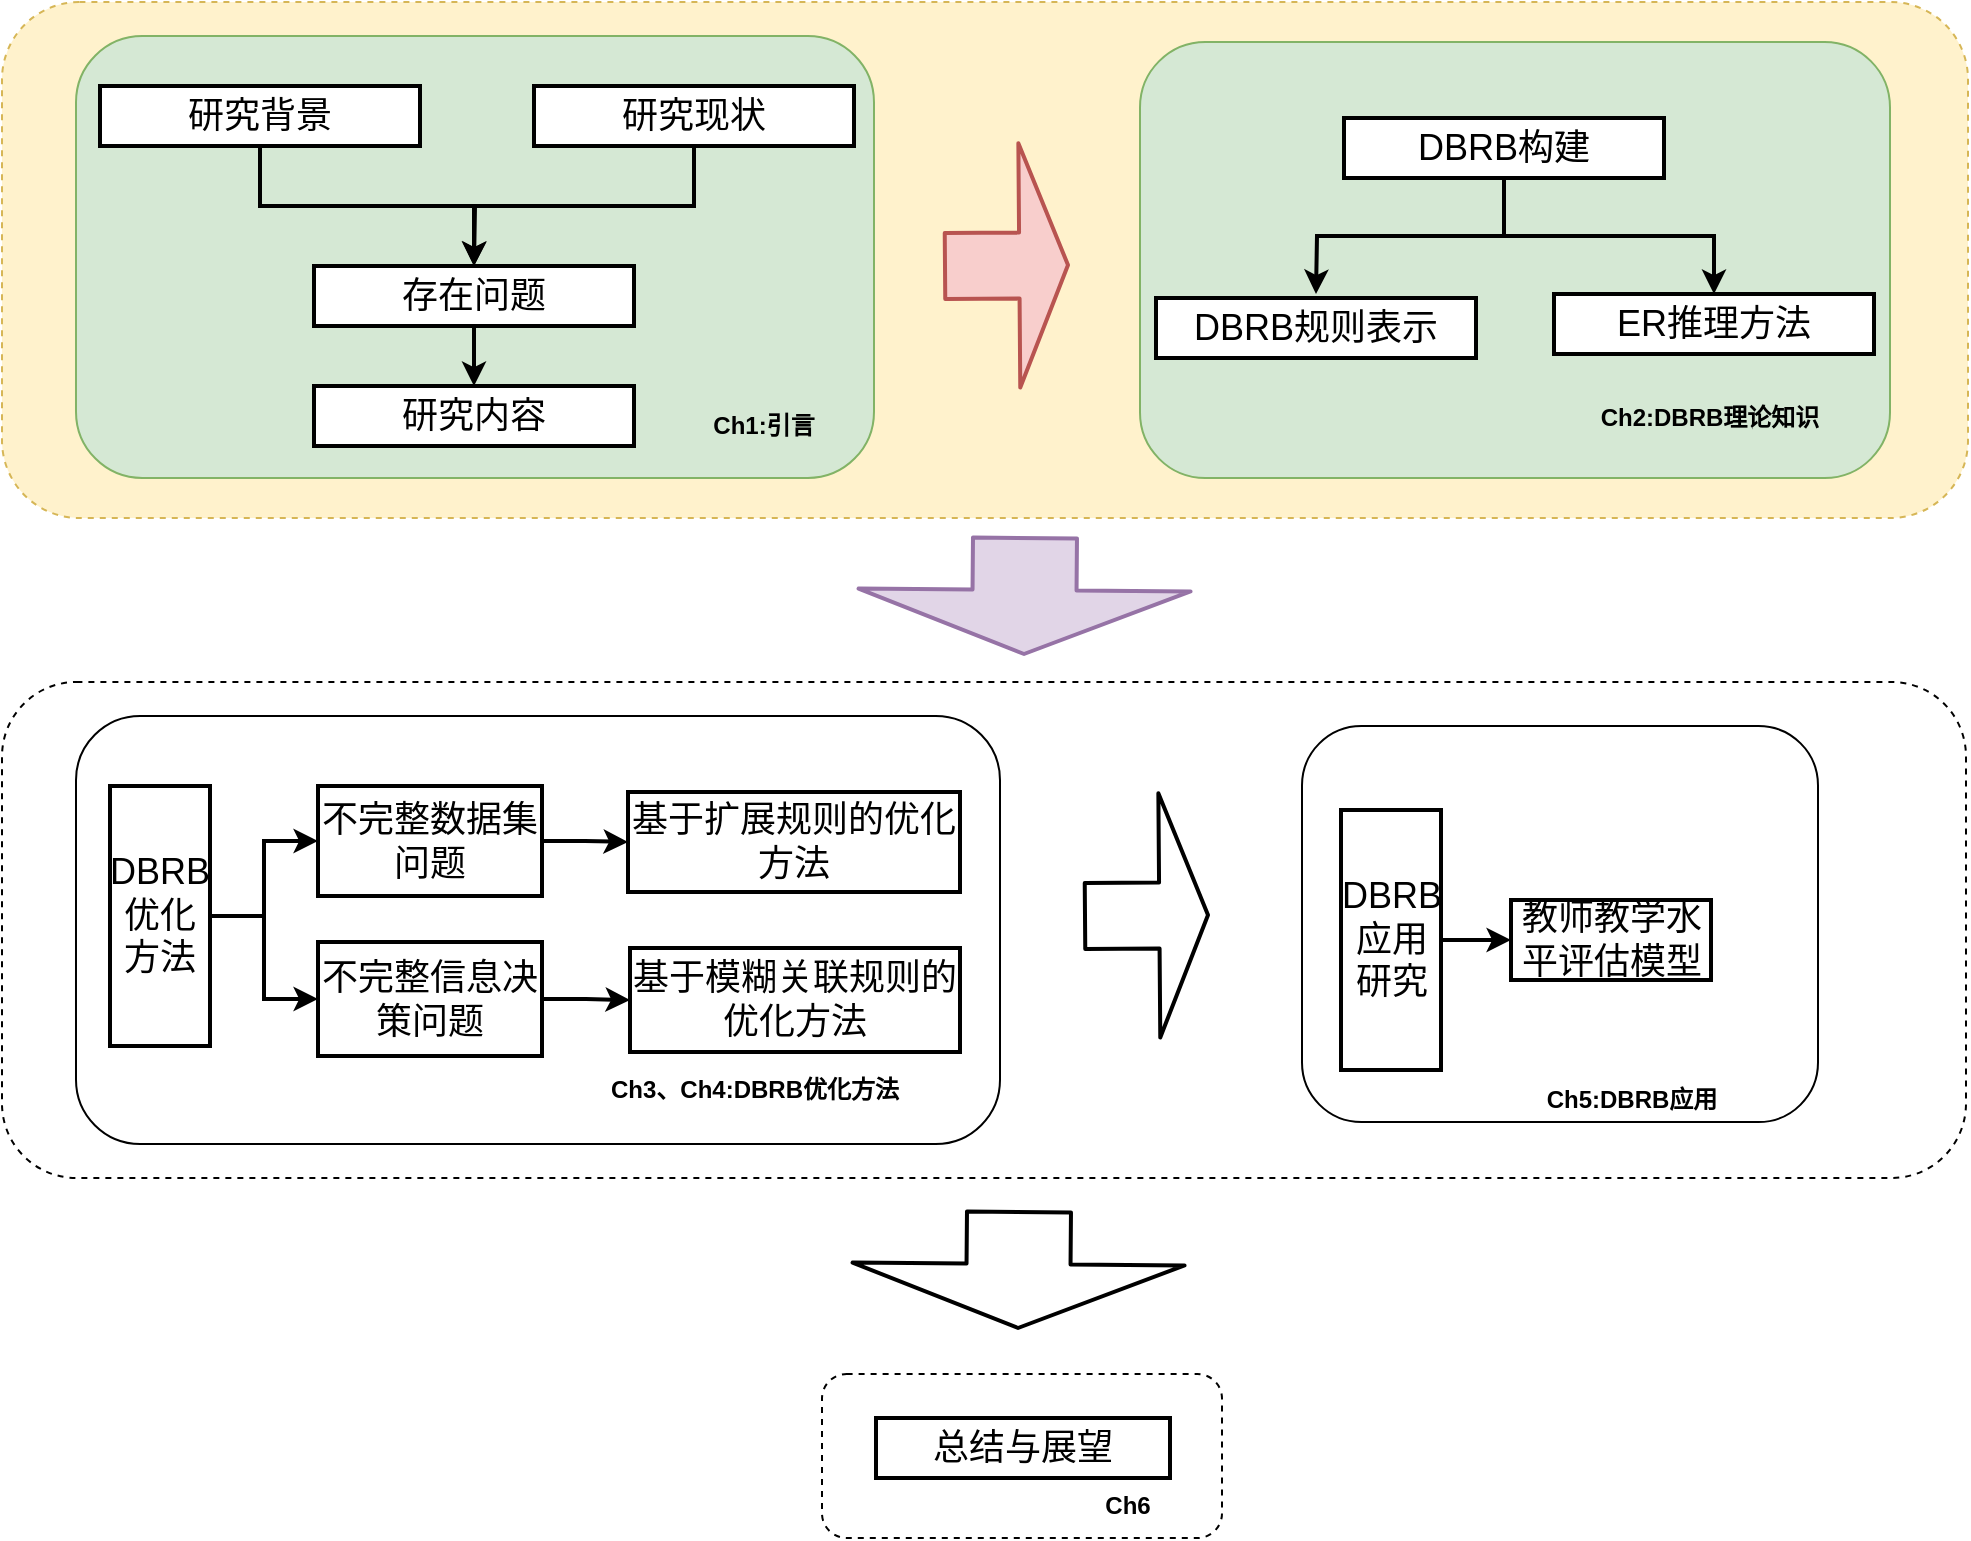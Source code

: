 <mxfile version="10.9.5" type="device"><diagram id="qq9IIst0aOwGEPzOQKkX" name="第 1 页"><mxGraphModel dx="2160" dy="864" grid="0" gridSize="10" guides="1" tooltips="0" connect="1" arrows="1" fold="1" page="0" pageScale="1" pageWidth="827" pageHeight="1169" math="0" shadow="0"><root><mxCell id="0"/><mxCell id="1" parent="0"/><mxCell id="xS4N3xah1MrT-vC0WL5F-6" value="" style="rounded=1;whiteSpace=wrap;html=1;dashed=1;" parent="1" vertex="1"><mxGeometry x="-452" y="374" width="982" height="248" as="geometry"/></mxCell><mxCell id="xS4N3xah1MrT-vC0WL5F-5" value="" style="rounded=1;whiteSpace=wrap;html=1;dashed=1;fillColor=#fff2cc;strokeColor=#d6b656;" parent="1" vertex="1"><mxGeometry x="-452" y="34" width="983" height="258" as="geometry"/></mxCell><mxCell id="i98yP15VO60Z1yROupez-50" value="" style="rounded=1;whiteSpace=wrap;html=1;shadow=0;strokeWidth=1;dashed=1;" parent="1" vertex="1"><mxGeometry x="-42" y="720" width="200" height="82" as="geometry"/></mxCell><mxCell id="i98yP15VO60Z1yROupez-45" value="" style="rounded=1;whiteSpace=wrap;html=1;shadow=0;" parent="1" vertex="1"><mxGeometry x="198" y="396" width="258" height="198" as="geometry"/></mxCell><mxCell id="i98yP15VO60Z1yROupez-36" value="" style="rounded=1;whiteSpace=wrap;html=1;shadow=0;" parent="1" vertex="1"><mxGeometry x="-415" y="391" width="462" height="214" as="geometry"/></mxCell><mxCell id="i98yP15VO60Z1yROupez-22" value="" style="rounded=1;whiteSpace=wrap;html=1;shadow=0;fillColor=#d5e8d4;strokeColor=#82b366;" parent="1" vertex="1"><mxGeometry x="117" y="54" width="375" height="218" as="geometry"/></mxCell><mxCell id="i98yP15VO60Z1yROupez-13" value="" style="rounded=1;whiteSpace=wrap;html=1;shadow=0;fillColor=#d5e8d4;strokeColor=#82b366;" parent="1" vertex="1"><mxGeometry x="-415" y="51" width="399" height="221" as="geometry"/></mxCell><mxCell id="i98yP15VO60Z1yROupez-8" style="edgeStyle=orthogonalEdgeStyle;rounded=0;orthogonalLoop=1;jettySize=auto;html=1;exitX=0.5;exitY=1;exitDx=0;exitDy=0;entryX=0.5;entryY=0;entryDx=0;entryDy=0;strokeWidth=2;" parent="1" source="i98yP15VO60Z1yROupez-1" target="i98yP15VO60Z1yROupez-4" edge="1"><mxGeometry relative="1" as="geometry"/></mxCell><mxCell id="i98yP15VO60Z1yROupez-1" value="&lt;font style=&quot;font-size: 18px&quot;&gt;研究背景&lt;/font&gt;" style="rounded=0;whiteSpace=wrap;html=1;strokeWidth=2;" parent="1" vertex="1"><mxGeometry x="-403" y="76" width="160" height="30" as="geometry"/></mxCell><mxCell id="i98yP15VO60Z1yROupez-9" style="edgeStyle=orthogonalEdgeStyle;rounded=0;orthogonalLoop=1;jettySize=auto;html=1;exitX=0.5;exitY=1;exitDx=0;exitDy=0;strokeWidth=2;" parent="1" source="i98yP15VO60Z1yROupez-2" edge="1"><mxGeometry relative="1" as="geometry"><mxPoint x="-216" y="166" as="targetPoint"/></mxGeometry></mxCell><mxCell id="i98yP15VO60Z1yROupez-2" value="&lt;font style=&quot;font-size: 18px&quot;&gt;研究现状&lt;/font&gt;" style="rounded=0;whiteSpace=wrap;html=1;strokeWidth=2;" parent="1" vertex="1"><mxGeometry x="-186" y="76" width="160" height="30" as="geometry"/></mxCell><mxCell id="i98yP15VO60Z1yROupez-10" style="edgeStyle=orthogonalEdgeStyle;rounded=0;orthogonalLoop=1;jettySize=auto;html=1;exitX=0.5;exitY=1;exitDx=0;exitDy=0;entryX=0.5;entryY=0;entryDx=0;entryDy=0;strokeWidth=2;" parent="1" source="i98yP15VO60Z1yROupez-4" target="i98yP15VO60Z1yROupez-5" edge="1"><mxGeometry relative="1" as="geometry"/></mxCell><mxCell id="i98yP15VO60Z1yROupez-4" value="&lt;font style=&quot;font-size: 18px&quot;&gt;存在问题&lt;/font&gt;" style="rounded=0;whiteSpace=wrap;html=1;strokeWidth=2;" parent="1" vertex="1"><mxGeometry x="-296" y="166" width="160" height="30" as="geometry"/></mxCell><mxCell id="i98yP15VO60Z1yROupez-5" value="&lt;span style=&quot;font-size: 18px&quot;&gt;研究内容&lt;/span&gt;" style="rounded=0;whiteSpace=wrap;html=1;strokeWidth=2;" parent="1" vertex="1"><mxGeometry x="-296" y="226" width="160" height="30" as="geometry"/></mxCell><mxCell id="i98yP15VO60Z1yROupez-16" value="&lt;b&gt;Ch1:引言&lt;/b&gt;" style="text;html=1;strokeColor=none;fillColor=none;align=center;verticalAlign=middle;whiteSpace=wrap;rounded=0;shadow=0;dashed=1;" parent="1" vertex="1"><mxGeometry x="-106" y="236" width="70" height="20" as="geometry"/></mxCell><mxCell id="i98yP15VO60Z1yROupez-20" style="edgeStyle=orthogonalEdgeStyle;rounded=0;orthogonalLoop=1;jettySize=auto;html=1;exitX=0.5;exitY=1;exitDx=0;exitDy=0;strokeWidth=2;" parent="1" source="i98yP15VO60Z1yROupez-17" edge="1"><mxGeometry relative="1" as="geometry"><mxPoint x="205" y="180" as="targetPoint"/></mxGeometry></mxCell><mxCell id="i98yP15VO60Z1yROupez-21" style="edgeStyle=orthogonalEdgeStyle;rounded=0;orthogonalLoop=1;jettySize=auto;html=1;exitX=0.5;exitY=1;exitDx=0;exitDy=0;strokeWidth=2;" parent="1" source="i98yP15VO60Z1yROupez-17" target="i98yP15VO60Z1yROupez-19" edge="1"><mxGeometry relative="1" as="geometry"/></mxCell><mxCell id="i98yP15VO60Z1yROupez-17" value="&lt;font style=&quot;font-size: 18px&quot;&gt;DBRB构建&lt;/font&gt;" style="rounded=0;whiteSpace=wrap;html=1;strokeWidth=2;" parent="1" vertex="1"><mxGeometry x="219" y="92" width="160" height="30" as="geometry"/></mxCell><mxCell id="i98yP15VO60Z1yROupez-18" value="&lt;font style=&quot;font-size: 18px&quot;&gt;DBRB规则表示&lt;/font&gt;" style="rounded=0;whiteSpace=wrap;html=1;strokeWidth=2;" parent="1" vertex="1"><mxGeometry x="125" y="182" width="160" height="30" as="geometry"/></mxCell><mxCell id="i98yP15VO60Z1yROupez-19" value="&lt;font style=&quot;font-size: 18px&quot;&gt;ER推理方法&lt;/font&gt;" style="rounded=0;whiteSpace=wrap;html=1;strokeWidth=2;" parent="1" vertex="1"><mxGeometry x="324" y="180" width="160" height="30" as="geometry"/></mxCell><mxCell id="i98yP15VO60Z1yROupez-23" value="" style="shape=flexArrow;endArrow=classic;html=1;width=51;endSize=10;strokeWidth=2;endWidth=112;fillColor=#e1d5e7;strokeColor=#9673a6;" parent="1" edge="1"><mxGeometry width="50" height="50" relative="1" as="geometry"><mxPoint x="59.5" y="301" as="sourcePoint"/><mxPoint x="59" y="361" as="targetPoint"/></mxGeometry></mxCell><mxCell id="i98yP15VO60Z1yROupez-26" value="&lt;b&gt;Ch2:DBRB理论知识&lt;/b&gt;" style="text;html=1;strokeColor=none;fillColor=none;align=center;verticalAlign=middle;whiteSpace=wrap;rounded=0;shadow=0;dashed=1;" parent="1" vertex="1"><mxGeometry x="342" y="232" width="120" height="20" as="geometry"/></mxCell><mxCell id="i98yP15VO60Z1yROupez-32" style="edgeStyle=orthogonalEdgeStyle;rounded=0;orthogonalLoop=1;jettySize=auto;html=1;exitX=1;exitY=0.5;exitDx=0;exitDy=0;entryX=0;entryY=0.5;entryDx=0;entryDy=0;strokeWidth=2;" parent="1" source="i98yP15VO60Z1yROupez-27" target="i98yP15VO60Z1yROupez-30" edge="1"><mxGeometry relative="1" as="geometry"/></mxCell><mxCell id="i98yP15VO60Z1yROupez-33" style="edgeStyle=orthogonalEdgeStyle;rounded=0;orthogonalLoop=1;jettySize=auto;html=1;exitX=1;exitY=0.5;exitDx=0;exitDy=0;entryX=0;entryY=0.5;entryDx=0;entryDy=0;strokeWidth=2;" parent="1" source="i98yP15VO60Z1yROupez-27" target="i98yP15VO60Z1yROupez-31" edge="1"><mxGeometry relative="1" as="geometry"/></mxCell><mxCell id="i98yP15VO60Z1yROupez-27" value="&lt;font style=&quot;font-size: 18px&quot;&gt;DBRB优化方法&lt;/font&gt;" style="rounded=0;whiteSpace=wrap;html=1;shadow=0;strokeWidth=2;" parent="1" vertex="1"><mxGeometry x="-398" y="426" width="50" height="130" as="geometry"/></mxCell><mxCell id="i98yP15VO60Z1yROupez-28" value="&lt;font style=&quot;font-size: 18px&quot;&gt;基于扩展规则的优化方法&lt;/font&gt;" style="rounded=0;whiteSpace=wrap;html=1;shadow=0;strokeWidth=2;" parent="1" vertex="1"><mxGeometry x="-139" y="429" width="166" height="50" as="geometry"/></mxCell><mxCell id="i98yP15VO60Z1yROupez-29" value="&lt;font style=&quot;font-size: 18px&quot;&gt;基于模糊关联规则的优化方法&lt;/font&gt;" style="rounded=0;whiteSpace=wrap;html=1;shadow=0;strokeWidth=2;" parent="1" vertex="1"><mxGeometry x="-138" y="507" width="165" height="52" as="geometry"/></mxCell><mxCell id="i98yP15VO60Z1yROupez-34" value="" style="edgeStyle=orthogonalEdgeStyle;rounded=0;orthogonalLoop=1;jettySize=auto;html=1;strokeWidth=2;" parent="1" source="i98yP15VO60Z1yROupez-30" target="i98yP15VO60Z1yROupez-28" edge="1"><mxGeometry relative="1" as="geometry"/></mxCell><mxCell id="i98yP15VO60Z1yROupez-30" value="&lt;font style=&quot;font-size: 18px&quot;&gt;不完整数据集问题&lt;/font&gt;" style="rounded=0;whiteSpace=wrap;html=1;shadow=0;strokeWidth=2;" parent="1" vertex="1"><mxGeometry x="-294" y="426" width="112" height="55" as="geometry"/></mxCell><mxCell id="i98yP15VO60Z1yROupez-35" value="" style="edgeStyle=orthogonalEdgeStyle;rounded=0;orthogonalLoop=1;jettySize=auto;html=1;strokeWidth=2;" parent="1" source="i98yP15VO60Z1yROupez-31" target="i98yP15VO60Z1yROupez-29" edge="1"><mxGeometry relative="1" as="geometry"/></mxCell><mxCell id="i98yP15VO60Z1yROupez-31" value="&lt;font style=&quot;font-size: 18px&quot;&gt;不完整信息决策问题&lt;/font&gt;" style="rounded=0;whiteSpace=wrap;html=1;shadow=0;strokeWidth=2;" parent="1" vertex="1"><mxGeometry x="-294" y="504" width="112" height="57" as="geometry"/></mxCell><mxCell id="i98yP15VO60Z1yROupez-43" value="" style="edgeStyle=orthogonalEdgeStyle;rounded=0;orthogonalLoop=1;jettySize=auto;html=1;strokeWidth=2;" parent="1" source="i98yP15VO60Z1yROupez-39" target="i98yP15VO60Z1yROupez-40" edge="1"><mxGeometry relative="1" as="geometry"/></mxCell><mxCell id="i98yP15VO60Z1yROupez-39" value="&lt;font style=&quot;font-size: 18px&quot;&gt;DBRB应用研究&lt;/font&gt;" style="rounded=0;whiteSpace=wrap;html=1;shadow=0;strokeWidth=2;" parent="1" vertex="1"><mxGeometry x="217.5" y="438" width="50" height="130" as="geometry"/></mxCell><mxCell id="i98yP15VO60Z1yROupez-40" value="&lt;font style=&quot;font-size: 18px&quot;&gt;教师教学水平评估模型&lt;/font&gt;" style="rounded=0;whiteSpace=wrap;html=1;shadow=0;strokeWidth=2;" parent="1" vertex="1"><mxGeometry x="302.5" y="483" width="100" height="40" as="geometry"/></mxCell><mxCell id="i98yP15VO60Z1yROupez-47" value="&lt;font style=&quot;font-size: 18px&quot;&gt;总结与展望&lt;/font&gt;" style="rounded=0;whiteSpace=wrap;html=1;shadow=0;strokeWidth=2;" parent="1" vertex="1"><mxGeometry x="-15" y="742" width="147" height="30" as="geometry"/></mxCell><mxCell id="i98yP15VO60Z1yROupez-48" value="&lt;b&gt;Ch3、Ch4:DBRB优化方法&lt;/b&gt;" style="text;html=1;strokeColor=none;fillColor=none;align=center;verticalAlign=middle;whiteSpace=wrap;rounded=0;shadow=0;dashed=1;" parent="1" vertex="1"><mxGeometry x="-152" y="568" width="153" height="20" as="geometry"/></mxCell><mxCell id="i98yP15VO60Z1yROupez-49" value="&lt;b&gt;Ch5:DBRB应用&lt;/b&gt;" style="text;html=1;strokeColor=none;fillColor=none;align=center;verticalAlign=middle;whiteSpace=wrap;rounded=0;shadow=0;dashed=1;" parent="1" vertex="1"><mxGeometry x="302.5" y="573" width="120" height="20" as="geometry"/></mxCell><mxCell id="i98yP15VO60Z1yROupez-51" value="&lt;b&gt;Ch6&lt;/b&gt;" style="text;html=1;strokeColor=none;fillColor=none;align=center;verticalAlign=middle;whiteSpace=wrap;rounded=0;shadow=0;dashed=1;" parent="1" vertex="1"><mxGeometry x="51" y="776" width="120" height="20" as="geometry"/></mxCell><mxCell id="xS4N3xah1MrT-vC0WL5F-1" value="" style="shape=flexArrow;endArrow=classic;html=1;width=51;endSize=10;strokeWidth=2;endWidth=112;" parent="1" edge="1"><mxGeometry width="50" height="50" relative="1" as="geometry"><mxPoint x="56.5" y="638" as="sourcePoint"/><mxPoint x="56" y="698" as="targetPoint"/></mxGeometry></mxCell><mxCell id="xS4N3xah1MrT-vC0WL5F-3" value="" style="shape=flexArrow;endArrow=classic;html=1;width=32;endSize=7.447;strokeWidth=2;endWidth=87.059;fillColor=#f8cecc;strokeColor=#b85450;" parent="1" edge="1"><mxGeometry width="50" height="50" relative="1" as="geometry"><mxPoint x="18.5" y="166" as="sourcePoint"/><mxPoint x="82" y="165.5" as="targetPoint"/></mxGeometry></mxCell><mxCell id="xS4N3xah1MrT-vC0WL5F-4" value="" style="shape=flexArrow;endArrow=classic;html=1;width=32;endSize=7.447;strokeWidth=2;endWidth=87.059;" parent="1" edge="1"><mxGeometry width="50" height="50" relative="1" as="geometry"><mxPoint x="88.5" y="491" as="sourcePoint"/><mxPoint x="152" y="490.5" as="targetPoint"/></mxGeometry></mxCell></root></mxGraphModel></diagram></mxfile>